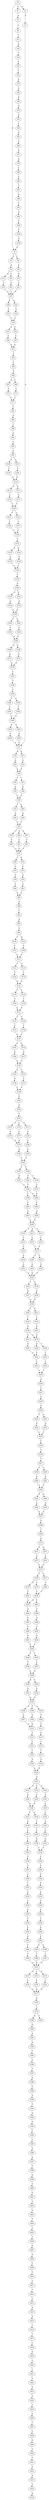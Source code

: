 strict digraph  {
	S0 -> S1 [ label = C ];
	S0 -> S2 [ label = G ];
	S0 -> S3 [ label = A ];
	S1 -> S4 [ label = A ];
	S2 -> S5 [ label = A ];
	S2 -> S6 [ label = C ];
	S3 -> S7 [ label = G ];
	S4 -> S8 [ label = C ];
	S5 -> S9 [ label = A ];
	S6 -> S10 [ label = A ];
	S7 -> S11 [ label = G ];
	S8 -> S12 [ label = T ];
	S9 -> S13 [ label = G ];
	S9 -> S14 [ label = C ];
	S10 -> S15 [ label = A ];
	S11 -> S16 [ label = G ];
	S11 -> S17 [ label = A ];
	S12 -> S18 [ label = A ];
	S13 -> S19 [ label = C ];
	S14 -> S20 [ label = C ];
	S15 -> S21 [ label = C ];
	S16 -> S22 [ label = A ];
	S17 -> S23 [ label = A ];
	S18 -> S24 [ label = T ];
	S19 -> S25 [ label = C ];
	S20 -> S25 [ label = C ];
	S21 -> S25 [ label = C ];
	S22 -> S26 [ label = A ];
	S23 -> S26 [ label = A ];
	S24 -> S27 [ label = C ];
	S25 -> S28 [ label = A ];
	S25 -> S29 [ label = G ];
	S26 -> S30 [ label = T ];
	S26 -> S31 [ label = C ];
	S27 -> S32 [ label = T ];
	S28 -> S33 [ label = C ];
	S29 -> S34 [ label = C ];
	S30 -> S35 [ label = A ];
	S31 -> S36 [ label = A ];
	S32 -> S37 [ label = A ];
	S33 -> S38 [ label = C ];
	S34 -> S38 [ label = C ];
	S35 -> S39 [ label = G ];
	S36 -> S39 [ label = G ];
	S37 -> S40 [ label = G ];
	S38 -> S41 [ label = A ];
	S38 -> S42 [ label = G ];
	S39 -> S43 [ label = T ];
	S39 -> S44 [ label = C ];
	S40 -> S45 [ label = A ];
	S41 -> S46 [ label = A ];
	S42 -> S47 [ label = A ];
	S43 -> S48 [ label = A ];
	S44 -> S49 [ label = A ];
	S45 -> S50 [ label = A ];
	S46 -> S51 [ label = A ];
	S47 -> S51 [ label = A ];
	S48 -> S52 [ label = T ];
	S49 -> S52 [ label = T ];
	S50 -> S53 [ label = A ];
	S51 -> S54 [ label = C ];
	S52 -> S55 [ label = C ];
	S52 -> S56 [ label = A ];
	S52 -> S57 [ label = G ];
	S53 -> S58 [ label = C ];
	S54 -> S59 [ label = T ];
	S55 -> S60 [ label = C ];
	S56 -> S61 [ label = C ];
	S57 -> S62 [ label = C ];
	S58 -> S63 [ label = A ];
	S59 -> S64 [ label = T ];
	S60 -> S65 [ label = C ];
	S61 -> S65 [ label = C ];
	S62 -> S65 [ label = C ];
	S63 -> S66 [ label = A ];
	S64 -> S67 [ label = A ];
	S64 -> S68 [ label = C ];
	S65 -> S69 [ label = T ];
	S65 -> S70 [ label = G ];
	S66 -> S71 [ label = A ];
	S67 -> S72 [ label = C ];
	S68 -> S73 [ label = C ];
	S69 -> S74 [ label = C ];
	S70 -> S75 [ label = C ];
	S71 -> S76 [ label = A ];
	S72 -> S77 [ label = C ];
	S73 -> S77 [ label = C ];
	S74 -> S78 [ label = C ];
	S75 -> S79 [ label = G ];
	S76 -> S80 [ label = T ];
	S77 -> S81 [ label = C ];
	S78 -> S82 [ label = C ];
	S79 -> S83 [ label = C ];
	S80 -> S84 [ label = T ];
	S81 -> S85 [ label = A ];
	S82 -> S86 [ label = A ];
	S83 -> S86 [ label = A ];
	S84 -> S87 [ label = T ];
	S85 -> S88 [ label = T ];
	S86 -> S89 [ label = A ];
	S87 -> S90 [ label = A ];
	S88 -> S91 [ label = G ];
	S89 -> S92 [ label = C ];
	S90 -> S93 [ label = C ];
	S91 -> S94 [ label = A ];
	S92 -> S95 [ label = A ];
	S93 -> S96 [ label = A ];
	S94 -> S97 [ label = G ];
	S95 -> S98 [ label = G ];
	S96 -> S99 [ label = C ];
	S97 -> S100 [ label = A ];
	S97 -> S101 [ label = G ];
	S98 -> S102 [ label = T ];
	S98 -> S103 [ label = G ];
	S99 -> S104 [ label = T ];
	S100 -> S105 [ label = C ];
	S101 -> S106 [ label = C ];
	S102 -> S107 [ label = C ];
	S103 -> S108 [ label = C ];
	S104 -> S109 [ label = A ];
	S105 -> S110 [ label = G ];
	S106 -> S110 [ label = G ];
	S107 -> S111 [ label = C ];
	S108 -> S111 [ label = C ];
	S109 -> S2 [ label = G ];
	S110 -> S112 [ label = A ];
	S110 -> S113 [ label = G ];
	S111 -> S114 [ label = T ];
	S111 -> S115 [ label = G ];
	S112 -> S116 [ label = C ];
	S113 -> S117 [ label = C ];
	S114 -> S118 [ label = T ];
	S115 -> S119 [ label = T ];
	S116 -> S120 [ label = C ];
	S117 -> S120 [ label = C ];
	S118 -> S121 [ label = G ];
	S119 -> S121 [ label = G ];
	S120 -> S122 [ label = T ];
	S120 -> S123 [ label = C ];
	S121 -> S124 [ label = T ];
	S121 -> S125 [ label = C ];
	S122 -> S126 [ label = T ];
	S123 -> S127 [ label = T ];
	S124 -> S128 [ label = T ];
	S125 -> S129 [ label = T ];
	S126 -> S130 [ label = T ];
	S127 -> S130 [ label = T ];
	S128 -> S131 [ label = A ];
	S129 -> S131 [ label = A ];
	S130 -> S132 [ label = C ];
	S131 -> S133 [ label = T ];
	S131 -> S134 [ label = C ];
	S132 -> S135 [ label = A ];
	S132 -> S136 [ label = G ];
	S133 -> S137 [ label = T ];
	S134 -> S138 [ label = T ];
	S135 -> S139 [ label = A ];
	S136 -> S140 [ label = A ];
	S137 -> S141 [ label = C ];
	S138 -> S141 [ label = C ];
	S139 -> S142 [ label = C ];
	S140 -> S142 [ label = C ];
	S141 -> S143 [ label = G ];
	S141 -> S144 [ label = C ];
	S142 -> S145 [ label = T ];
	S143 -> S146 [ label = G ];
	S144 -> S147 [ label = G ];
	S145 -> S148 [ label = A ];
	S146 -> S149 [ label = G ];
	S147 -> S149 [ label = G ];
	S148 -> S150 [ label = A ];
	S148 -> S151 [ label = G ];
	S149 -> S152 [ label = A ];
	S149 -> S153 [ label = T ];
	S150 -> S154 [ label = A ];
	S151 -> S155 [ label = A ];
	S152 -> S156 [ label = A ];
	S153 -> S157 [ label = A ];
	S154 -> S158 [ label = G ];
	S155 -> S158 [ label = G ];
	S156 -> S159 [ label = C ];
	S157 -> S159 [ label = C ];
	S158 -> S160 [ label = C ];
	S158 -> S161 [ label = T ];
	S159 -> S162 [ label = G ];
	S160 -> S163 [ label = T ];
	S161 -> S164 [ label = T ];
	S162 -> S165 [ label = G ];
	S163 -> S166 [ label = A ];
	S164 -> S166 [ label = A ];
	S165 -> S167 [ label = T ];
	S166 -> S168 [ label = A ];
	S166 -> S169 [ label = G ];
	S167 -> S170 [ label = T ];
	S167 -> S171 [ label = G ];
	S167 -> S172 [ label = C ];
	S168 -> S173 [ label = G ];
	S169 -> S174 [ label = G ];
	S170 -> S175 [ label = C ];
	S171 -> S176 [ label = T ];
	S172 -> S177 [ label = C ];
	S173 -> S178 [ label = A ];
	S174 -> S178 [ label = A ];
	S175 -> S179 [ label = A ];
	S176 -> S180 [ label = C ];
	S177 -> S179 [ label = A ];
	S178 -> S181 [ label = C ];
	S179 -> S182 [ label = G ];
	S180 -> S183 [ label = G ];
	S181 -> S184 [ label = T ];
	S182 -> S185 [ label = T ];
	S183 -> S185 [ label = T ];
	S184 -> S186 [ label = T ];
	S185 -> S187 [ label = T ];
	S185 -> S188 [ label = C ];
	S186 -> S189 [ label = C ];
	S186 -> S190 [ label = G ];
	S187 -> S191 [ label = A ];
	S188 -> S192 [ label = A ];
	S188 -> S193 [ label = T ];
	S189 -> S194 [ label = C ];
	S190 -> S195 [ label = C ];
	S191 -> S196 [ label = T ];
	S192 -> S196 [ label = T ];
	S193 -> S197 [ label = T ];
	S194 -> S198 [ label = G ];
	S195 -> S198 [ label = G ];
	S196 -> S199 [ label = T ];
	S196 -> S200 [ label = A ];
	S197 -> S200 [ label = A ];
	S198 -> S201 [ label = G ];
	S198 -> S202 [ label = C ];
	S199 -> S203 [ label = T ];
	S200 -> S204 [ label = C ];
	S201 -> S205 [ label = G ];
	S202 -> S206 [ label = G ];
	S203 -> S207 [ label = A ];
	S204 -> S208 [ label = A ];
	S205 -> S11 [ label = G ];
	S206 -> S11 [ label = G ];
	S207 -> S209 [ label = A ];
	S208 -> S209 [ label = A ];
	S209 -> S210 [ label = T ];
	S209 -> S211 [ label = C ];
	S209 -> S212 [ label = A ];
	S210 -> S213 [ label = C ];
	S211 -> S214 [ label = C ];
	S212 -> S215 [ label = C ];
	S213 -> S216 [ label = G ];
	S214 -> S217 [ label = T ];
	S215 -> S217 [ label = T ];
	S216 -> S218 [ label = A ];
	S217 -> S219 [ label = T ];
	S217 -> S220 [ label = C ];
	S218 -> S221 [ label = A ];
	S219 -> S222 [ label = A ];
	S220 -> S223 [ label = A ];
	S221 -> S224 [ label = G ];
	S222 -> S224 [ label = G ];
	S223 -> S224 [ label = G ];
	S224 -> S225 [ label = T ];
	S224 -> S226 [ label = G ];
	S225 -> S227 [ label = A ];
	S226 -> S228 [ label = A ];
	S227 -> S229 [ label = G ];
	S228 -> S229 [ label = G ];
	S229 -> S230 [ label = T ];
	S229 -> S231 [ label = G ];
	S230 -> S232 [ label = T ];
	S231 -> S233 [ label = C ];
	S232 -> S234 [ label = G ];
	S233 -> S235 [ label = G ];
	S234 -> S236 [ label = G ];
	S234 -> S237 [ label = A ];
	S235 -> S236 [ label = G ];
	S236 -> S238 [ label = A ];
	S236 -> S239 [ label = T ];
	S237 -> S240 [ label = A ];
	S238 -> S241 [ label = C ];
	S239 -> S242 [ label = T ];
	S240 -> S241 [ label = C ];
	S241 -> S243 [ label = C ];
	S242 -> S244 [ label = C ];
	S243 -> S245 [ label = T ];
	S244 -> S245 [ label = T ];
	S245 -> S246 [ label = A ];
	S246 -> S247 [ label = C ];
	S247 -> S248 [ label = A ];
	S248 -> S249 [ label = A ];
	S249 -> S250 [ label = T ];
	S249 -> S251 [ label = G ];
	S250 -> S252 [ label = G ];
	S251 -> S253 [ label = G ];
	S252 -> S254 [ label = C ];
	S253 -> S254 [ label = C ];
	S254 -> S255 [ label = C ];
	S255 -> S256 [ label = T ];
	S256 -> S257 [ label = T ];
	S257 -> S258 [ label = C ];
	S257 -> S259 [ label = T ];
	S258 -> S260 [ label = A ];
	S259 -> S261 [ label = A ];
	S260 -> S262 [ label = A ];
	S261 -> S262 [ label = A ];
	S262 -> S263 [ label = A ];
	S262 -> S264 [ label = G ];
	S263 -> S265 [ label = A ];
	S264 -> S266 [ label = A ];
	S265 -> S267 [ label = A ];
	S266 -> S267 [ label = A ];
	S267 -> S268 [ label = G ];
	S268 -> S269 [ label = T ];
	S269 -> S270 [ label = A ];
	S270 -> S271 [ label = A ];
	S270 -> S272 [ label = G ];
	S271 -> S273 [ label = G ];
	S272 -> S274 [ label = G ];
	S273 -> S275 [ label = G ];
	S274 -> S275 [ label = G ];
	S275 -> S276 [ label = T ];
	S275 -> S277 [ label = C ];
	S276 -> S278 [ label = G ];
	S276 -> S279 [ label = C ];
	S277 -> S280 [ label = C ];
	S278 -> S281 [ label = T ];
	S279 -> S282 [ label = T ];
	S280 -> S282 [ label = T ];
	S281 -> S283 [ label = A ];
	S282 -> S284 [ label = T ];
	S282 -> S283 [ label = A ];
	S283 -> S285 [ label = A ];
	S284 -> S286 [ label = C ];
	S285 -> S287 [ label = A ];
	S286 -> S288 [ label = A ];
	S287 -> S289 [ label = C ];
	S288 -> S290 [ label = T ];
	S289 -> S291 [ label = G ];
	S290 -> S292 [ label = G ];
	S291 -> S293 [ label = C ];
	S292 -> S293 [ label = C ];
	S293 -> S294 [ label = C ];
	S293 -> S295 [ label = T ];
	S294 -> S296 [ label = T ];
	S295 -> S297 [ label = T ];
	S296 -> S298 [ label = A ];
	S297 -> S298 [ label = A ];
	S298 -> S299 [ label = A ];
	S298 -> S300 [ label = C ];
	S299 -> S301 [ label = A ];
	S300 -> S302 [ label = A ];
	S301 -> S303 [ label = G ];
	S302 -> S303 [ label = G ];
	S303 -> S304 [ label = A ];
	S303 -> S305 [ label = G ];
	S303 -> S306 [ label = T ];
	S304 -> S307 [ label = A ];
	S305 -> S308 [ label = C ];
	S306 -> S309 [ label = A ];
	S307 -> S310 [ label = G ];
	S308 -> S311 [ label = A ];
	S309 -> S310 [ label = G ];
	S310 -> S312 [ label = T ];
	S311 -> S313 [ label = G ];
	S312 -> S314 [ label = T ];
	S313 -> S315 [ label = T ];
	S314 -> S316 [ label = C ];
	S315 -> S317 [ label = T ];
	S316 -> S318 [ label = G ];
	S317 -> S319 [ label = G ];
	S318 -> S320 [ label = A ];
	S319 -> S320 [ label = A ];
	S320 -> S321 [ label = G ];
	S321 -> S322 [ label = G ];
	S321 -> S323 [ label = A ];
	S321 -> S324 [ label = G ];
	S322 -> S325 [ label = A ];
	S323 -> S326 [ label = A ];
	S324 -> S327 [ label = A ];
	S325 -> S328 [ label = A ];
	S326 -> S328 [ label = A ];
	S327 -> S329 [ label = A ];
	S328 -> S330 [ label = G ];
	S328 -> S331 [ label = C ];
	S329 -> S332 [ label = C ];
	S330 -> S333 [ label = T ];
	S331 -> S334 [ label = A ];
	S332 -> S335 [ label = A ];
	S333 -> S336 [ label = A ];
	S334 -> S337 [ label = C ];
	S335 -> S338 [ label = C ];
	S336 -> S339 [ label = G ];
	S337 -> S340 [ label = C ];
	S338 -> S341 [ label = G ];
	S339 -> S342 [ label = T ];
	S340 -> S343 [ label = T ];
	S341 -> S342 [ label = T ];
	S342 -> S344 [ label = C ];
	S343 -> S345 [ label = T ];
	S344 -> S346 [ label = G ];
	S345 -> S347 [ label = T ];
	S346 -> S348 [ label = G ];
	S347 -> S349 [ label = C ];
	S348 -> S350 [ label = A ];
	S349 -> S351 [ label = T ];
	S350 -> S352 [ label = G ];
	S351 -> S353 [ label = A ];
	S352 -> S354 [ label = G ];
	S353 -> S355 [ label = C ];
	S354 -> S356 [ label = A ];
	S355 -> S357 [ label = A ];
	S356 -> S358 [ label = C ];
	S357 -> S359 [ label = T ];
	S358 -> S360 [ label = G ];
	S359 -> S361 [ label = C ];
	S360 -> S362 [ label = A ];
	S361 -> S363 [ label = A ];
	S362 -> S364 [ label = C ];
	S362 -> S365 [ label = G ];
	S363 -> S366 [ label = T ];
	S364 -> S367 [ label = C ];
	S365 -> S368 [ label = C ];
	S366 -> S369 [ label = C ];
	S367 -> S370 [ label = G ];
	S368 -> S370 [ label = G ];
	S369 -> S370 [ label = G ];
	S370 -> S371 [ label = A ];
	S370 -> S372 [ label = T ];
	S370 -> S373 [ label = G ];
	S371 -> S374 [ label = C ];
	S372 -> S375 [ label = C ];
	S373 -> S376 [ label = C ];
	S374 -> S377 [ label = G ];
	S375 -> S377 [ label = G ];
	S376 -> S377 [ label = G ];
	S377 -> S378 [ label = G ];
	S378 -> S379 [ label = T ];
	S379 -> S380 [ label = A ];
	S379 -> S381 [ label = T ];
	S380 -> S382 [ label = G ];
	S382 -> S383 [ label = A ];
	S383 -> S384 [ label = A ];
	S384 -> S385 [ label = C ];
	S385 -> S386 [ label = C ];
	S386 -> S387 [ label = T ];
	S387 -> S388 [ label = A ];
	S388 -> S389 [ label = G ];
	S389 -> S390 [ label = A ];
	S390 -> S391 [ label = T ];
	S391 -> S392 [ label = G ];
	S392 -> S393 [ label = A ];
	S393 -> S394 [ label = C ];
	S394 -> S395 [ label = T ];
	S395 -> S396 [ label = G ];
	S396 -> S397 [ label = A ];
	S397 -> S398 [ label = T ];
	S398 -> S399 [ label = G ];
	S399 -> S400 [ label = A ];
	S400 -> S401 [ label = G ];
	S401 -> S402 [ label = G ];
	S402 -> S403 [ label = G ];
	S403 -> S404 [ label = T ];
	S404 -> S405 [ label = C ];
	S405 -> S406 [ label = T ];
	S406 -> S407 [ label = G ];
	S407 -> S408 [ label = A ];
	S408 -> S409 [ label = C ];
	S409 -> S410 [ label = T ];
	S410 -> S411 [ label = T ];
	S411 -> S412 [ label = T ];
	S412 -> S413 [ label = C ];
	S413 -> S414 [ label = A ];
	S414 -> S415 [ label = A ];
	S415 -> S416 [ label = T ];
	S416 -> S417 [ label = T ];
	S417 -> S418 [ label = C ];
	S418 -> S419 [ label = G ];
	S419 -> S420 [ label = C ];
	S420 -> S421 [ label = C ];
	S421 -> S422 [ label = G ];
	S422 -> S423 [ label = A ];
	S423 -> S424 [ label = T ];
	S424 -> S425 [ label = T ];
	S425 -> S426 [ label = G ];
	S426 -> S427 [ label = T ];
	S427 -> S428 [ label = C ];
	S428 -> S429 [ label = G ];
	S429 -> S430 [ label = T ];
	S430 -> S431 [ label = C ];
	S431 -> S432 [ label = G ];
	S432 -> S433 [ label = A ];
	S433 -> S434 [ label = T ];
	S434 -> S435 [ label = A ];
}
